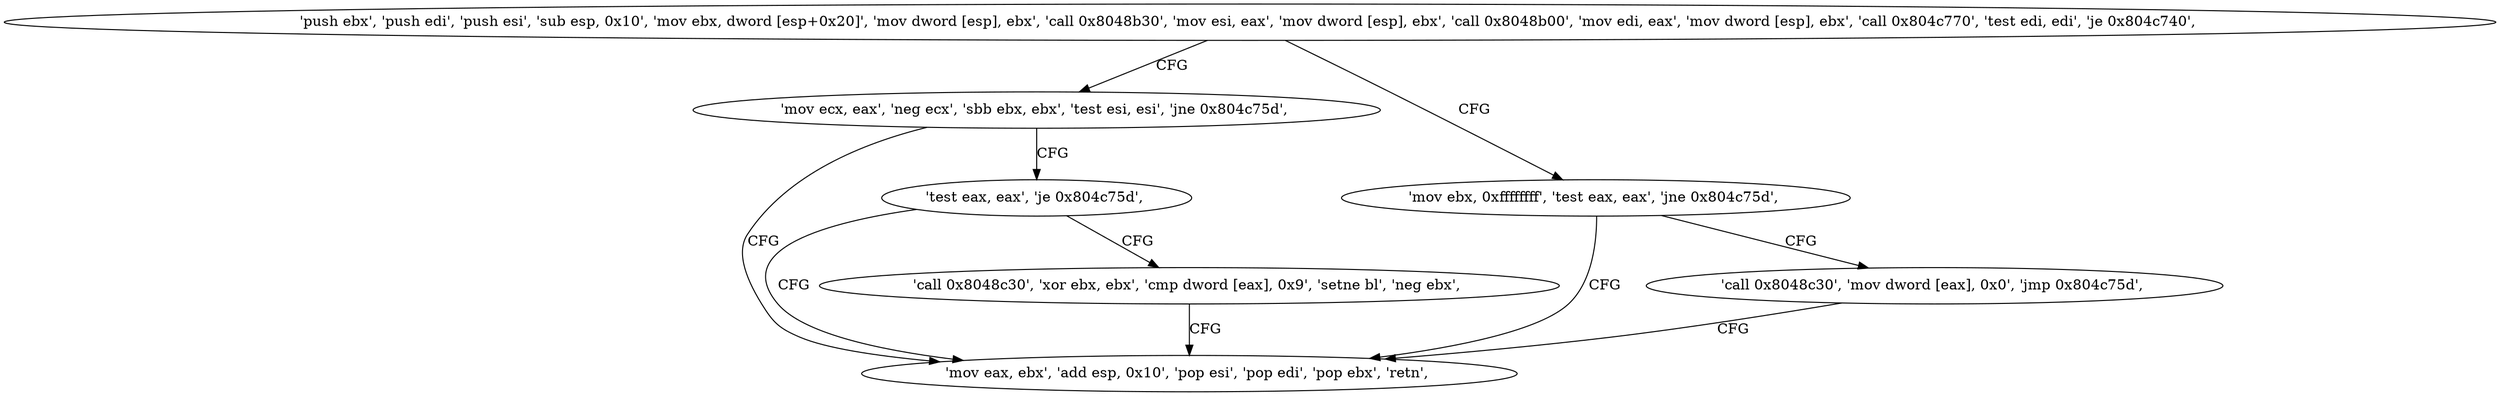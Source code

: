 digraph "func" {
"134530816" [label = "'push ebx', 'push edi', 'push esi', 'sub esp, 0x10', 'mov ebx, dword [esp+0x20]', 'mov dword [esp], ebx', 'call 0x8048b30', 'mov esi, eax', 'mov dword [esp], ebx', 'call 0x8048b00', 'mov edi, eax', 'mov dword [esp], ebx', 'call 0x804c770', 'test edi, edi', 'je 0x804c740', " ]
"134530880" [label = "'mov ecx, eax', 'neg ecx', 'sbb ebx, ebx', 'test esi, esi', 'jne 0x804c75d', " ]
"134530858" [label = "'mov ebx, 0xffffffff', 'test eax, eax', 'jne 0x804c75d', " ]
"134530909" [label = "'mov eax, ebx', 'add esp, 0x10', 'pop esi', 'pop edi', 'pop ebx', 'retn', " ]
"134530890" [label = "'test eax, eax', 'je 0x804c75d', " ]
"134530867" [label = "'call 0x8048c30', 'mov dword [eax], 0x0', 'jmp 0x804c75d', " ]
"134530894" [label = "'call 0x8048c30', 'xor ebx, ebx', 'cmp dword [eax], 0x9', 'setne bl', 'neg ebx', " ]
"134530816" -> "134530880" [ label = "CFG" ]
"134530816" -> "134530858" [ label = "CFG" ]
"134530880" -> "134530909" [ label = "CFG" ]
"134530880" -> "134530890" [ label = "CFG" ]
"134530858" -> "134530909" [ label = "CFG" ]
"134530858" -> "134530867" [ label = "CFG" ]
"134530890" -> "134530909" [ label = "CFG" ]
"134530890" -> "134530894" [ label = "CFG" ]
"134530867" -> "134530909" [ label = "CFG" ]
"134530894" -> "134530909" [ label = "CFG" ]
}
